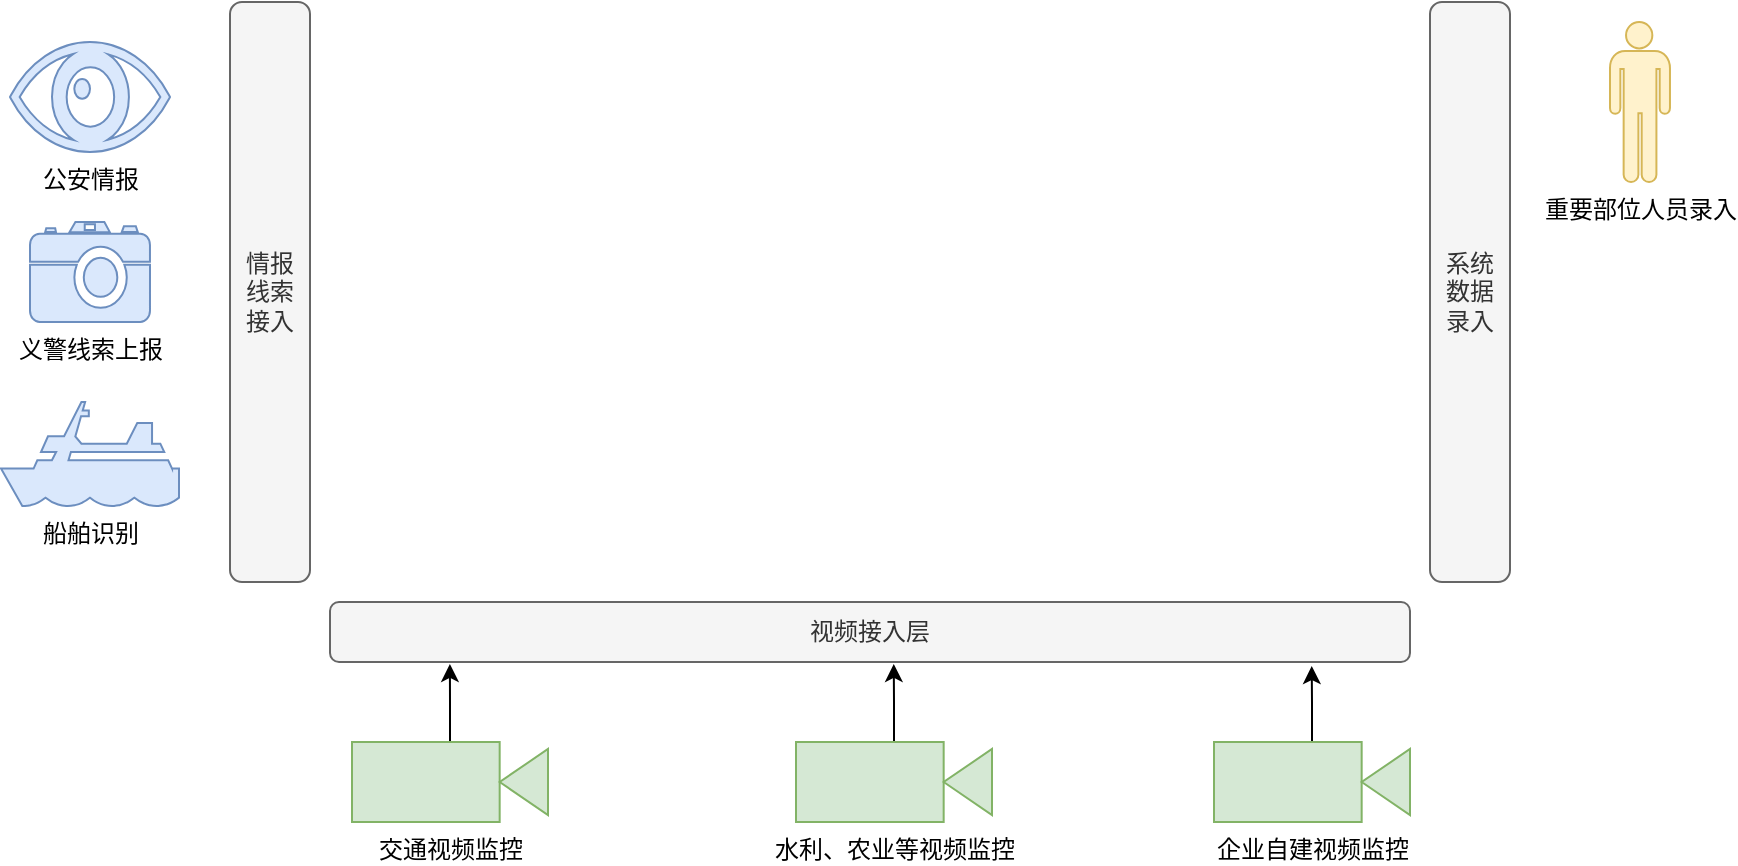 <mxfile version="12.3.6" type="github" pages="1">
  <diagram id="J5xe0iKr1IKNODLN_qi7" name="第 1 页">
    <mxGraphModel dx="879" dy="571" grid="1" gridSize="10" guides="1" tooltips="1" connect="1" arrows="1" fold="1" page="1" pageScale="1" pageWidth="827" pageHeight="1169" math="0" shadow="0">
      <root>
        <mxCell id="0"/>
        <mxCell id="1" parent="0"/>
        <mxCell id="XBM7geb0VtnZKx5DZMU2-2" value="视频接入层" style="rounded=1;whiteSpace=wrap;html=1;fillColor=#f5f5f5;strokeColor=#666666;fontColor=#333333;" vertex="1" parent="1">
          <mxGeometry x="180" y="370" width="540" height="30" as="geometry"/>
        </mxCell>
        <mxCell id="XBM7geb0VtnZKx5DZMU2-18" style="edgeStyle=orthogonalEdgeStyle;rounded=0;orthogonalLoop=1;jettySize=auto;html=1;entryX=0.111;entryY=1.033;entryDx=0;entryDy=0;entryPerimeter=0;" edge="1" parent="1" source="XBM7geb0VtnZKx5DZMU2-10" target="XBM7geb0VtnZKx5DZMU2-2">
          <mxGeometry relative="1" as="geometry"/>
        </mxCell>
        <mxCell id="XBM7geb0VtnZKx5DZMU2-10" value="交通视频监控" style="shape=mxgraph.signs.tech.video_camera;html=1;pointerEvents=1;fillColor=#d5e8d4;strokeColor=#82b366;verticalLabelPosition=bottom;verticalAlign=top;align=center;" vertex="1" parent="1">
          <mxGeometry x="191" y="440" width="98" height="40" as="geometry"/>
        </mxCell>
        <mxCell id="XBM7geb0VtnZKx5DZMU2-19" style="edgeStyle=orthogonalEdgeStyle;rounded=0;orthogonalLoop=1;jettySize=auto;html=1;entryX=0.522;entryY=1.033;entryDx=0;entryDy=0;entryPerimeter=0;" edge="1" parent="1" source="XBM7geb0VtnZKx5DZMU2-11" target="XBM7geb0VtnZKx5DZMU2-2">
          <mxGeometry relative="1" as="geometry"/>
        </mxCell>
        <mxCell id="XBM7geb0VtnZKx5DZMU2-11" value="水利、农业等视频监控" style="shape=mxgraph.signs.tech.video_camera;html=1;pointerEvents=1;fillColor=#d5e8d4;strokeColor=#82b366;verticalLabelPosition=bottom;verticalAlign=top;align=center;" vertex="1" parent="1">
          <mxGeometry x="413" y="440" width="98" height="40" as="geometry"/>
        </mxCell>
        <mxCell id="XBM7geb0VtnZKx5DZMU2-20" style="edgeStyle=orthogonalEdgeStyle;rounded=0;orthogonalLoop=1;jettySize=auto;html=1;entryX=0.909;entryY=1.067;entryDx=0;entryDy=0;entryPerimeter=0;" edge="1" parent="1" source="XBM7geb0VtnZKx5DZMU2-12" target="XBM7geb0VtnZKx5DZMU2-2">
          <mxGeometry relative="1" as="geometry"/>
        </mxCell>
        <mxCell id="XBM7geb0VtnZKx5DZMU2-12" value="企业自建视频监控&lt;br&gt;" style="shape=mxgraph.signs.tech.video_camera;html=1;pointerEvents=1;fillColor=#d5e8d4;strokeColor=#82b366;verticalLabelPosition=bottom;verticalAlign=top;align=center;" vertex="1" parent="1">
          <mxGeometry x="622" y="440" width="98" height="40" as="geometry"/>
        </mxCell>
        <mxCell id="XBM7geb0VtnZKx5DZMU2-21" value="义警线索上报" style="shape=mxgraph.signs.tech.camera_2;html=1;pointerEvents=1;fillColor=#dae8fc;strokeColor=#6c8ebf;verticalLabelPosition=bottom;verticalAlign=top;align=center;" vertex="1" parent="1">
          <mxGeometry x="30" y="180" width="60" height="50" as="geometry"/>
        </mxCell>
        <mxCell id="XBM7geb0VtnZKx5DZMU2-22" value="船舶识别" style="shape=mxgraph.signs.transportation.ship_1;html=1;pointerEvents=1;fillColor=#dae8fc;strokeColor=#6c8ebf;verticalLabelPosition=bottom;verticalAlign=top;align=center;" vertex="1" parent="1">
          <mxGeometry x="15.5" y="270" width="89" height="52" as="geometry"/>
        </mxCell>
        <mxCell id="XBM7geb0VtnZKx5DZMU2-23" value="公安情报" style="shape=mxgraph.signs.healthcare.eye;html=1;pointerEvents=1;fillColor=#dae8fc;strokeColor=#6c8ebf;verticalLabelPosition=bottom;verticalAlign=top;align=center;" vertex="1" parent="1">
          <mxGeometry x="20" y="90" width="80" height="55" as="geometry"/>
        </mxCell>
        <mxCell id="XBM7geb0VtnZKx5DZMU2-24" value="情报&lt;br&gt;线索&lt;br&gt;接入" style="rounded=1;whiteSpace=wrap;html=1;fillColor=#f5f5f5;strokeColor=#666666;fontColor=#333333;" vertex="1" parent="1">
          <mxGeometry x="130" y="70" width="40" height="290" as="geometry"/>
        </mxCell>
        <mxCell id="XBM7geb0VtnZKx5DZMU2-26" value="系统&lt;br&gt;数据&lt;br&gt;录入" style="rounded=1;whiteSpace=wrap;html=1;fillColor=#f5f5f5;strokeColor=#666666;fontColor=#333333;" vertex="1" parent="1">
          <mxGeometry x="730" y="70" width="40" height="290" as="geometry"/>
        </mxCell>
        <mxCell id="XBM7geb0VtnZKx5DZMU2-27" value="重要部位人员录入" style="shape=mxgraph.signs.people.man_1;html=1;pointerEvents=1;fillColor=#fff2cc;strokeColor=#d6b656;verticalLabelPosition=bottom;verticalAlign=top;align=center;" vertex="1" parent="1">
          <mxGeometry x="820" y="80" width="30" height="80" as="geometry"/>
        </mxCell>
      </root>
    </mxGraphModel>
  </diagram>
</mxfile>
